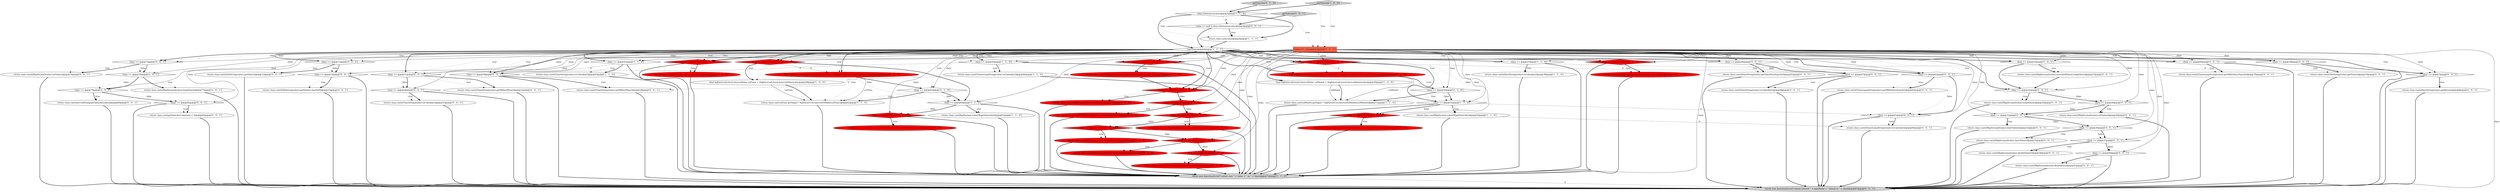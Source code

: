 digraph {
79 [style = filled, label = "return clazz.cast(((BigDecimal)value).floatValue())@@@41@@@['0', '0', '1']", fillcolor = white, shape = ellipse image = "AAA0AAABBB3BBB"];
29 [style = filled, label = "clazz == @@@18@@@['0', '1', '0']", fillcolor = red, shape = diamond image = "AAA1AAABBB2BBB"];
28 [style = filled, label = "clazz == @@@27@@@['0', '1', '0']", fillcolor = red, shape = diamond image = "AAA1AAABBB2BBB"];
0 [style = filled, label = "return clazz.cast(((TimestampString)value).toCalendar())@@@46@@@['1', '1', '0']", fillcolor = white, shape = ellipse image = "AAA0AAABBB1BBB"];
77 [style = filled, label = "clazz == @@@44@@@['0', '0', '1']", fillcolor = white, shape = diamond image = "AAA0AAABBB3BBB"];
1 [style = filled, label = "clazz.isInstance(value)@@@3@@@['1', '1', '0']", fillcolor = white, shape = diamond image = "AAA0AAABBB1BBB"];
47 [style = filled, label = "getValueAs['0', '1', '0']", fillcolor = lightgray, shape = diamond image = "AAA0AAABBB2BBB"];
81 [style = filled, label = "return clazz.cast(((BigDecimal)value).shortValue())@@@32@@@['0', '0', '1']", fillcolor = white, shape = ellipse image = "AAA0AAABBB3BBB"];
82 [style = filled, label = "clazz == @@@28@@@['0', '0', '1']", fillcolor = white, shape = diamond image = "AAA0AAABBB3BBB"];
68 [style = filled, label = "return clazz.cast(((BigDecimal)value).intValue())@@@29@@@['0', '0', '1']", fillcolor = white, shape = ellipse image = "AAA0AAABBB3BBB"];
63 [style = filled, label = "clazz == @@@62@@@['0', '0', '1']", fillcolor = white, shape = diamond image = "AAA0AAABBB3BBB"];
43 [style = filled, label = "final SqlIntervalLiteral.IntervalValue valMonth = (SqlIntervalLiteral.IntervalValue)value@@@49@@@['0', '1', '0']", fillcolor = red, shape = ellipse image = "AAA1AAABBB2BBB"];
16 [style = filled, label = "final SqlIntervalLiteral.IntervalValue valMonth = (SqlIntervalLiteral.IntervalValue)value@@@20@@@['1', '0', '0']", fillcolor = white, shape = ellipse image = "AAA0AAABBB1BBB"];
24 [style = filled, label = "return clazz.cast(valMonth.getIntervalQualifier().timeUnitRange)@@@57@@@['0', '1', '0']", fillcolor = red, shape = ellipse image = "AAA1AAABBB2BBB"];
50 [style = filled, label = "return clazz.cast(((TimeString)value).toCalendar())@@@55@@@['0', '0', '1']", fillcolor = white, shape = ellipse image = "AAA0AAABBB3BBB"];
2 [style = filled, label = "getValueAs['1', '0', '0']", fillcolor = lightgray, shape = diamond image = "AAA0AAABBB1BBB"];
56 [style = filled, label = "clazz == @@@18@@@['0', '0', '1']", fillcolor = white, shape = diamond image = "AAA0AAABBB3BBB"];
13 [style = filled, label = "typeName@@@6@@@['1', '1', '1']", fillcolor = white, shape = diamond image = "AAA0AAABBB1BBB"];
72 [style = filled, label = "return clazz.cast(((BigDecimal)value).intValue())@@@74@@@['0', '0', '1']", fillcolor = white, shape = ellipse image = "AAA0AAABBB3BBB"];
38 [style = filled, label = "return clazz.cast(((BigDecimal)value).shortValue())@@@25@@@['0', '1', '0']", fillcolor = red, shape = ellipse image = "AAA1AAABBB2BBB"];
90 [style = filled, label = "clazz == @@@79@@@['0', '0', '1']", fillcolor = white, shape = diamond image = "AAA0AAABBB3BBB"];
69 [style = filled, label = "clazz == @@@54@@@['0', '0', '1']", fillcolor = white, shape = diamond image = "AAA0AAABBB3BBB"];
91 [style = filled, label = "clazz == @@@14@@@['0', '0', '1']", fillcolor = white, shape = diamond image = "AAA0AAABBB3BBB"];
37 [style = filled, label = "clazz == @@@30@@@['0', '1', '0']", fillcolor = red, shape = diamond image = "AAA1AAABBB2BBB"];
12 [style = filled, label = "final SqlIntervalLiteral.IntervalValue valTime = (SqlIntervalLiteral.IntervalValue)value@@@28@@@['1', '0', '0']", fillcolor = white, shape = ellipse image = "AAA0AAABBB1BBB"];
49 [style = filled, label = "clazz == @@@58@@@['0', '0', '1']", fillcolor = white, shape = diamond image = "AAA0AAABBB3BBB"];
7 [style = filled, label = "return clazz.cast(valMonth.getSign() * SqlParserUtil.intervalToMonths(valMonth))@@@51@@@['1', '1', '0']", fillcolor = white, shape = ellipse image = "AAA0AAABBB1BBB"];
87 [style = filled, label = "clazz == @@@31@@@['0', '0', '1']", fillcolor = white, shape = diamond image = "AAA0AAABBB3BBB"];
32 [style = filled, label = "return clazz.cast(((BigDecimal)value).doubleValue())@@@31@@@['0', '1', '0']", fillcolor = red, shape = ellipse image = "AAA1AAABBB2BBB"];
17 [style = filled, label = "throw new AssertionError(\"cannot cast \" + value + \" as \" + clazz)@@@72@@@['1', '1', '0']", fillcolor = lightgray, shape = ellipse image = "AAA0AAABBB1BBB"];
20 [style = filled, label = "clazz == @@@41@@@['1', '1', '0']", fillcolor = white, shape = diamond image = "AAA0AAABBB1BBB"];
61 [style = filled, label = "clazz == @@@34@@@['0', '0', '1']", fillcolor = white, shape = diamond image = "AAA0AAABBB3BBB"];
75 [style = filled, label = "return clazz.cast(((DateString)value).toCalendar())@@@48@@@['0', '0', '1']", fillcolor = white, shape = ellipse image = "AAA0AAABBB3BBB"];
33 [style = filled, label = "clazz == @@@7@@@['0', '1', '0']", fillcolor = red, shape = diamond image = "AAA1AAABBB2BBB"];
52 [style = filled, label = "getValueAs['0', '0', '1']", fillcolor = lightgray, shape = diamond image = "AAA0AAABBB3BBB"];
57 [style = filled, label = "clazz == @@@51@@@['0', '0', '1']", fillcolor = white, shape = diamond image = "AAA0AAABBB3BBB"];
97 [style = filled, label = "return clazz.cast(((NlsString)value).getValue())@@@12@@@['0', '0', '1']", fillcolor = white, shape = ellipse image = "AAA0AAABBB3BBB"];
94 [style = filled, label = "clazz == @@@11@@@['0', '0', '1']", fillcolor = white, shape = diamond image = "AAA0AAABBB3BBB"];
86 [style = filled, label = "return clazz.cast(intervalString(getValueAs().abs()))@@@80@@@['0', '0', '1']", fillcolor = white, shape = ellipse image = "AAA0AAABBB3BBB"];
34 [style = filled, label = "return clazz.cast(((BigDecimal)value).byteValue())@@@28@@@['0', '1', '0']", fillcolor = red, shape = ellipse image = "AAA1AAABBB2BBB"];
93 [style = filled, label = "return clazz.cast(((BigDecimal)value).longValue())@@@26@@@['0', '0', '1']", fillcolor = white, shape = ellipse image = "AAA0AAABBB3BBB"];
8 [style = filled, label = "return clazz.cast(valTime.getSign() * SqlParserUtil.intervalToMillis(valTime))@@@62@@@['1', '1', '0']", fillcolor = white, shape = ellipse image = "AAA0AAABBB1BBB"];
23 [style = filled, label = "clazz == @@@21@@@['0', '1', '0']", fillcolor = red, shape = diamond image = "AAA1AAABBB2BBB"];
42 [style = filled, label = "return clazz.cast(((BigDecimal)value).unscaledValue().longValue())@@@16@@@['0', '1', '0']", fillcolor = red, shape = ellipse image = "AAA1AAABBB2BBB"];
65 [style = filled, label = "clazz == @@@25@@@['0', '0', '1']", fillcolor = white, shape = diamond image = "AAA0AAABBB3BBB"];
19 [style = filled, label = "clazz == @@@37@@@['1', '1', '0']", fillcolor = white, shape = diamond image = "AAA0AAABBB1BBB"];
84 [style = filled, label = "return clazz.cast(((NlsString)value).getValue().charAt(0))@@@15@@@['0', '0', '1']", fillcolor = white, shape = ellipse image = "AAA0AAABBB3BBB"];
40 [style = filled, label = "clazz == @@@67@@@['0', '1', '0']", fillcolor = red, shape = diamond image = "AAA1AAABBB2BBB"];
30 [style = filled, label = "return clazz.cast(((BigDecimal)value).longValue())@@@19@@@['0', '1', '0']", fillcolor = red, shape = ellipse image = "AAA1AAABBB2BBB"];
6 [style = filled, label = "clazz == @@@27@@@['1', '0', '0']", fillcolor = red, shape = diamond image = "AAA1AAABBB1BBB"];
51 [style = filled, label = "return clazz.cast(((BigDecimal)value).longValue())@@@77@@@['0', '0', '1']", fillcolor = white, shape = ellipse image = "AAA0AAABBB3BBB"];
78 [style = filled, label = "return clazz.cast(((DateString)value).getDaysSinceEpoch())@@@45@@@['0', '0', '1']", fillcolor = white, shape = ellipse image = "AAA0AAABBB3BBB"];
95 [style = filled, label = "clazz == @@@65@@@['0', '0', '1']", fillcolor = white, shape = diamond image = "AAA0AAABBB3BBB"];
58 [style = filled, label = "return clazz.cast(((TimeString)value).getMillisOfDay())@@@59@@@['0', '0', '1']", fillcolor = white, shape = ellipse image = "AAA0AAABBB3BBB"];
39 [style = filled, label = "return clazz.cast(((BitString)value).getAsByteArray())@@@12@@@['0', '1', '0']", fillcolor = red, shape = ellipse image = "AAA1AAABBB2BBB"];
15 [style = filled, label = "return clazz.cast(BigDecimal.valueOf(getValueAs()))@@@65@@@['1', '1', '0']", fillcolor = white, shape = ellipse image = "AAA0AAABBB1BBB"];
9 [style = filled, label = "return clazz.cast(((DateString)value).toCalendar())@@@38@@@['1', '1', '0']", fillcolor = white, shape = ellipse image = "AAA0AAABBB1BBB"];
22 [style = filled, label = "clazz == @@@56@@@['0', '1', '0']", fillcolor = red, shape = diamond image = "AAA1AAABBB2BBB"];
83 [style = filled, label = "return clazz.cast(((TimestampString)value).getMillisSinceEpoch())@@@70@@@['0', '0', '1']", fillcolor = white, shape = ellipse image = "AAA0AAABBB3BBB"];
67 [style = filled, label = "clazz == @@@76@@@['0', '0', '1']", fillcolor = white, shape = diamond image = "AAA0AAABBB3BBB"];
62 [style = filled, label = "clazz == @@@40@@@['0', '0', '1']", fillcolor = white, shape = diamond image = "AAA0AAABBB3BBB"];
4 [style = filled, label = "return clazz.cast(BigDecimal.valueOf(getValueAs()))@@@54@@@['1', '1', '0']", fillcolor = white, shape = ellipse image = "AAA0AAABBB1BBB"];
14 [style = filled, label = "clazz == @@@53@@@['1', '1', '0']", fillcolor = white, shape = diamond image = "AAA0AAABBB1BBB"];
59 [style = filled, label = "return clazz.cast(((TimeString)value).getMillisOfDay())@@@52@@@['0', '0', '1']", fillcolor = white, shape = ellipse image = "AAA0AAABBB3BBB"];
89 [style = filled, label = "throw new AssertionError(\"cannot convert \" + typeName + \" literal to \" + clazz)@@@87@@@['0', '0', '1']", fillcolor = lightgray, shape = ellipse image = "AAA0AAABBB3BBB"];
3 [style = filled, label = "clazz == @@@19@@@['1', '0', '0']", fillcolor = red, shape = diamond image = "AAA1AAABBB1BBB"];
76 [style = filled, label = "return clazz.cast(((TimestampString)value).getMillisSinceEpoch())@@@63@@@['0', '0', '1']", fillcolor = white, shape = ellipse image = "AAA0AAABBB3BBB"];
66 [style = filled, label = "return clazz.cast(((TimestampString)value).toCalendar())@@@66@@@['0', '0', '1']", fillcolor = white, shape = ellipse image = "AAA0AAABBB3BBB"];
41 [style = filled, label = "clazz == @@@15@@@['0', '1', '0']", fillcolor = red, shape = diamond image = "AAA1AAABBB2BBB"];
80 [style = filled, label = "clazz == @@@82@@@['0', '0', '1']", fillcolor = white, shape = diamond image = "AAA0AAABBB3BBB"];
31 [style = filled, label = "clazz == @@@50@@@['0', '1', '0']", fillcolor = white, shape = diamond image = "AAA0AAABBB2BBB"];
70 [style = filled, label = "return clazz.cast(((BigDecimal)value).byteValue())@@@35@@@['0', '0', '1']", fillcolor = white, shape = ellipse image = "AAA0AAABBB3BBB"];
36 [style = filled, label = "clazz == @@@33@@@['0', '1', '0']", fillcolor = red, shape = diamond image = "AAA1AAABBB2BBB"];
54 [style = filled, label = "return clazz.cast(((BigDecimal)value).doubleValue())@@@38@@@['0', '0', '1']", fillcolor = white, shape = ellipse image = "AAA0AAABBB3BBB"];
11 [style = filled, label = "return clazz.cast(((TimeString)value).toCalendar())@@@42@@@['1', '1', '0']", fillcolor = white, shape = ellipse image = "AAA0AAABBB1BBB"];
53 [style = filled, label = "return clazz.cast(((ByteString)value).getBytes())@@@8@@@['0', '0', '1']", fillcolor = white, shape = ellipse image = "AAA0AAABBB3BBB"];
45 [style = filled, label = "return clazz.cast(valTime.getIntervalQualifier().timeUnitRange)@@@68@@@['0', '1', '0']", fillcolor = red, shape = ellipse image = "AAA1AAABBB2BBB"];
21 [style = filled, label = "clazz == @@@45@@@['1', '1', '0']", fillcolor = white, shape = diamond image = "AAA0AAABBB1BBB"];
96 [style = filled, label = "return clazz.cast(((NlsString)value).getValue())@@@19@@@['0', '0', '1']", fillcolor = white, shape = ellipse image = "AAA0AAABBB3BBB"];
18 [style = filled, label = "Class<T> clazz@@@2@@@['1', '1', '1']", fillcolor = tomato, shape = box image = "AAA0AAABBB1BBB"];
55 [style = filled, label = "clazz == @@@7@@@['0', '0', '1']", fillcolor = white, shape = diamond image = "AAA0AAABBB3BBB"];
25 [style = filled, label = "clazz == @@@11@@@['0', '1', '0']", fillcolor = red, shape = diamond image = "AAA1AAABBB2BBB"];
73 [style = filled, label = "value == null || clazz.isInstance(value)@@@3@@@['0', '0', '1']", fillcolor = white, shape = diamond image = "AAA0AAABBB3BBB"];
85 [style = filled, label = "clazz == @@@37@@@['0', '0', '1']", fillcolor = white, shape = diamond image = "AAA0AAABBB3BBB"];
92 [style = filled, label = "clazz == @@@69@@@['0', '0', '1']", fillcolor = white, shape = diamond image = "AAA0AAABBB3BBB"];
35 [style = filled, label = "return clazz.cast(((BigDecimal)value).floatValue())@@@34@@@['0', '1', '0']", fillcolor = red, shape = ellipse image = "AAA1AAABBB2BBB"];
46 [style = filled, label = "final SqlIntervalLiteral.IntervalValue valTime = (SqlIntervalLiteral.IntervalValue)value@@@60@@@['0', '1', '0']", fillcolor = red, shape = ellipse image = "AAA1AAABBB2BBB"];
71 [style = filled, label = "return clazz.cast(getValueAs().signum() < 0)@@@83@@@['0', '0', '1']", fillcolor = white, shape = ellipse image = "AAA0AAABBB3BBB"];
10 [style = filled, label = "return clazz.cast(value)@@@4@@@['1', '1', '1']", fillcolor = white, shape = ellipse image = "AAA0AAABBB1BBB"];
48 [style = filled, label = "return clazz.cast(((NlsString)value).getValue())@@@8@@@['0', '1', '0']", fillcolor = red, shape = ellipse image = "AAA1AAABBB2BBB"];
26 [style = filled, label = "clazz == @@@61@@@['0', '1', '0']", fillcolor = white, shape = diamond image = "AAA0AAABBB2BBB"];
27 [style = filled, label = "return clazz.cast(((BigDecimal)value).intValue())@@@22@@@['0', '1', '0']", fillcolor = red, shape = ellipse image = "AAA1AAABBB2BBB"];
60 [style = filled, label = "clazz == @@@73@@@['0', '0', '1']", fillcolor = white, shape = diamond image = "AAA0AAABBB3BBB"];
88 [style = filled, label = "clazz == @@@47@@@['0', '0', '1']", fillcolor = white, shape = diamond image = "AAA0AAABBB3BBB"];
44 [style = filled, label = "clazz == @@@24@@@['0', '1', '0']", fillcolor = red, shape = diamond image = "AAA1AAABBB2BBB"];
5 [style = filled, label = "clazz == @@@64@@@['1', '1', '0']", fillcolor = white, shape = diamond image = "AAA0AAABBB1BBB"];
64 [style = filled, label = "clazz == @@@22@@@['0', '0', '1']", fillcolor = white, shape = diamond image = "AAA0AAABBB3BBB"];
74 [style = filled, label = "return clazz.cast(((BigDecimal)value).unscaledValue().longValue())@@@23@@@['0', '0', '1']", fillcolor = white, shape = ellipse image = "AAA0AAABBB3BBB"];
82->87 [style = dotted, label="false"];
18->65 [style = solid, label="clazz"];
18->31 [style = solid, label="clazz"];
13->49 [style = dotted, label="true"];
74->65 [style = bold, label=""];
18->23 [style = solid, label="clazz"];
80->71 [style = dotted, label="true"];
20->11 [style = dotted, label="true"];
26->5 [style = dotted, label="false"];
29->30 [style = bold, label=""];
13->55 [style = bold, label=""];
96->89 [style = bold, label=""];
77->88 [style = bold, label=""];
66->89 [style = bold, label=""];
90->86 [style = dotted, label="true"];
13->92 [style = bold, label=""];
90->86 [style = bold, label=""];
13->41 [style = dotted, label="true"];
33->48 [style = dotted, label="true"];
13->20 [style = dotted, label="true"];
13->60 [style = dotted, label="true"];
18->26 [style = solid, label="clazz"];
91->84 [style = dotted, label="true"];
16->7 [style = bold, label=""];
69->89 [style = bold, label=""];
3->14 [style = dotted, label="false"];
5->15 [style = bold, label=""];
64->74 [style = dotted, label="true"];
14->17 [style = bold, label=""];
13->49 [style = bold, label=""];
18->88 [style = solid, label="clazz"];
61->85 [style = dotted, label="false"];
3->16 [style = bold, label=""];
85->54 [style = bold, label=""];
57->59 [style = bold, label=""];
2->18 [style = dotted, label="true"];
61->70 [style = dotted, label="true"];
42->29 [style = bold, label=""];
1->13 [style = bold, label=""];
50->89 [style = bold, label=""];
46->8 [style = solid, label="valTime"];
31->7 [style = dotted, label="true"];
84->89 [style = bold, label=""];
87->81 [style = dotted, label="true"];
69->50 [style = bold, label=""];
55->89 [style = bold, label=""];
75->89 [style = bold, label=""];
18->67 [style = solid, label="clazz"];
65->93 [style = dotted, label="true"];
15->17 [style = bold, label=""];
95->89 [style = bold, label=""];
43->7 [style = solid, label="valMonth"];
18->41 [style = solid, label="clazz"];
18->3 [style = solid, label="clazz"];
18->87 [style = solid, label="clazz"];
94->91 [style = dotted, label="false"];
82->68 [style = bold, label=""];
19->9 [style = bold, label=""];
13->21 [style = dotted, label="true"];
92->83 [style = dotted, label="true"];
1->73 [style = dashed, label="0"];
67->51 [style = dotted, label="true"];
18->56 [style = solid, label="clazz"];
18->20 [style = solid, label="clazz"];
34->17 [style = bold, label=""];
73->10 [style = bold, label=""];
33->48 [style = bold, label=""];
24->17 [style = bold, label=""];
85->62 [style = dotted, label="false"];
27->17 [style = bold, label=""];
56->89 [style = bold, label=""];
37->32 [style = bold, label=""];
79->89 [style = bold, label=""];
58->89 [style = bold, label=""];
13->46 [style = bold, label=""];
57->69 [style = dotted, label="false"];
41->42 [style = dotted, label="true"];
18->64 [style = solid, label="clazz"];
36->17 [style = bold, label=""];
45->17 [style = bold, label=""];
18->89 [style = solid, label="clazz"];
81->89 [style = bold, label=""];
41->42 [style = bold, label=""];
77->78 [style = dotted, label="true"];
18->94 [style = solid, label="clazz"];
18->77 [style = solid, label="clazz"];
63->76 [style = dotted, label="true"];
23->44 [style = bold, label=""];
13->63 [style = bold, label=""];
31->14 [style = bold, label=""];
13->6 [style = dotted, label="true"];
13->25 [style = bold, label=""];
87->61 [style = bold, label=""];
78->89 [style = bold, label=""];
18->60 [style = solid, label="clazz"];
3->7 [style = dotted, label="true"];
28->37 [style = bold, label=""];
37->36 [style = bold, label=""];
21->0 [style = bold, label=""];
13->3 [style = dotted, label="true"];
62->79 [style = dotted, label="true"];
67->90 [style = dotted, label="false"];
13->25 [style = dotted, label="true"];
59->89 [style = bold, label=""];
49->58 [style = bold, label=""];
0->17 [style = bold, label=""];
17->89 [style = dashed, label="0"];
56->96 [style = bold, label=""];
21->0 [style = dotted, label="true"];
94->97 [style = bold, label=""];
62->89 [style = bold, label=""];
97->89 [style = bold, label=""];
62->79 [style = bold, label=""];
13->77 [style = dotted, label="true"];
13->92 [style = dotted, label="true"];
14->22 [style = bold, label=""];
64->74 [style = bold, label=""];
13->19 [style = dotted, label="true"];
52->73 [style = bold, label=""];
18->82 [style = solid, label="clazz"];
9->17 [style = bold, label=""];
16->7 [style = solid, label="valMonth"];
44->28 [style = dotted, label="false"];
22->24 [style = dotted, label="true"];
29->23 [style = bold, label=""];
48->17 [style = bold, label=""];
5->17 [style = bold, label=""];
77->78 [style = bold, label=""];
71->89 [style = bold, label=""];
73->13 [style = bold, label=""];
44->38 [style = bold, label=""];
28->37 [style = dotted, label="false"];
94->91 [style = bold, label=""];
13->57 [style = bold, label=""];
13->60 [style = bold, label=""];
8->17 [style = bold, label=""];
86->89 [style = bold, label=""];
13->55 [style = dotted, label="true"];
4->66 [style = dashed, label="0"];
13->46 [style = dotted, label="true"];
76->89 [style = bold, label=""];
0->58 [style = dashed, label="0"];
56->96 [style = dotted, label="true"];
20->57 [style = dashed, label="0"];
13->29 [style = dotted, label="true"];
13->43 [style = bold, label=""];
44->38 [style = dotted, label="true"];
60->72 [style = dotted, label="true"];
19->9 [style = dotted, label="true"];
55->53 [style = dotted, label="true"];
23->27 [style = dotted, label="true"];
35->17 [style = bold, label=""];
40->17 [style = bold, label=""];
51->89 [style = bold, label=""];
22->17 [style = bold, label=""];
11->17 [style = bold, label=""];
88->75 [style = bold, label=""];
67->51 [style = bold, label=""];
19->55 [style = dashed, label="0"];
6->12 [style = dotted, label="true"];
61->70 [style = bold, label=""];
36->35 [style = bold, label=""];
14->4 [style = dotted, label="true"];
38->17 [style = bold, label=""];
28->34 [style = dotted, label="true"];
18->14 [style = solid, label="clazz"];
32->17 [style = bold, label=""];
18->80 [style = solid, label="clazz"];
57->69 [style = bold, label=""];
18->91 [style = solid, label="clazz"];
14->4 [style = bold, label=""];
47->1 [style = bold, label=""];
63->95 [style = bold, label=""];
18->62 [style = solid, label="clazz"];
18->63 [style = solid, label="clazz"];
69->50 [style = dotted, label="true"];
83->89 [style = bold, label=""];
18->17 [style = solid, label="clazz"];
37->36 [style = dotted, label="false"];
26->8 [style = dotted, label="true"];
13->64 [style = bold, label=""];
1->10 [style = dotted, label="true"];
73->10 [style = dotted, label="true"];
7->17 [style = bold, label=""];
95->66 [style = dotted, label="true"];
4->17 [style = bold, label=""];
25->39 [style = bold, label=""];
30->17 [style = bold, label=""];
91->89 [style = bold, label=""];
13->26 [style = dotted, label="true"];
2->1 [style = bold, label=""];
14->22 [style = dotted, label="false"];
92->89 [style = bold, label=""];
18->21 [style = solid, label="clazz"];
87->81 [style = bold, label=""];
18->33 [style = solid, label="clazz"];
26->8 [style = bold, label=""];
18->90 [style = solid, label="clazz"];
19->17 [style = bold, label=""];
18->40 [style = solid, label="clazz"];
25->39 [style = dotted, label="true"];
72->89 [style = bold, label=""];
85->62 [style = bold, label=""];
82->68 [style = dotted, label="true"];
5->15 [style = dotted, label="true"];
63->95 [style = dotted, label="false"];
25->17 [style = bold, label=""];
18->44 [style = solid, label="clazz"];
31->7 [style = bold, label=""];
80->89 [style = bold, label=""];
5->40 [style = dotted, label="false"];
18->49 [style = solid, label="clazz"];
13->94 [style = dotted, label="true"];
92->83 [style = bold, label=""];
13->41 [style = bold, label=""];
6->5 [style = bold, label=""];
13->19 [style = bold, label=""];
13->33 [style = dotted, label="true"];
37->32 [style = dotted, label="true"];
10->13 [style = bold, label=""];
60->72 [style = bold, label=""];
39->17 [style = bold, label=""];
6->8 [style = dotted, label="true"];
12->8 [style = bold, label=""];
18->55 [style = solid, label="clazz"];
64->65 [style = bold, label=""];
47->18 [style = dotted, label="true"];
18->25 [style = solid, label="clazz"];
49->89 [style = bold, label=""];
65->82 [style = dotted, label="false"];
18->6 [style = solid, label="clazz"];
88->75 [style = dotted, label="true"];
13->6 [style = bold, label=""];
5->40 [style = bold, label=""];
91->84 [style = bold, label=""];
18->57 [style = solid, label="clazz"];
54->89 [style = bold, label=""];
18->95 [style = solid, label="clazz"];
93->89 [style = bold, label=""];
90->80 [style = dotted, label="false"];
33->17 [style = bold, label=""];
60->67 [style = dotted, label="false"];
20->11 [style = bold, label=""];
6->12 [style = bold, label=""];
43->31 [style = bold, label=""];
13->65 [style = bold, label=""];
23->44 [style = dotted, label="false"];
6->5 [style = dotted, label="false"];
61->85 [style = bold, label=""];
29->23 [style = dotted, label="false"];
31->14 [style = dotted, label="false"];
13->64 [style = dotted, label="true"];
20->17 [style = bold, label=""];
82->87 [style = bold, label=""];
23->27 [style = bold, label=""];
28->34 [style = bold, label=""];
13->63 [style = dotted, label="true"];
70->89 [style = bold, label=""];
18->92 [style = solid, label="clazz"];
26->5 [style = bold, label=""];
18->29 [style = solid, label="clazz"];
85->54 [style = dotted, label="true"];
41->29 [style = bold, label=""];
80->71 [style = bold, label=""];
3->14 [style = bold, label=""];
88->89 [style = bold, label=""];
18->5 [style = solid, label="clazz"];
49->58 [style = dotted, label="true"];
14->95 [style = dashed, label="0"];
57->59 [style = dotted, label="true"];
13->94 [style = bold, label=""];
13->43 [style = dotted, label="true"];
3->63 [style = dashed, label="0"];
87->61 [style = dotted, label="false"];
12->8 [style = solid, label="valTime"];
18->69 [style = solid, label="clazz"];
6->46 [style = dashed, label="0"];
77->88 [style = dotted, label="false"];
18->85 [style = solid, label="clazz"];
13->29 [style = bold, label=""];
13->31 [style = dotted, label="true"];
13->57 [style = dotted, label="true"];
13->56 [style = bold, label=""];
46->26 [style = bold, label=""];
60->67 [style = bold, label=""];
90->80 [style = bold, label=""];
13->3 [style = bold, label=""];
18->61 [style = solid, label="clazz"];
53->89 [style = bold, label=""];
67->90 [style = bold, label=""];
68->89 [style = bold, label=""];
18->28 [style = solid, label="clazz"];
44->28 [style = bold, label=""];
65->93 [style = bold, label=""];
13->65 [style = dotted, label="true"];
55->53 [style = bold, label=""];
63->76 [style = bold, label=""];
3->43 [style = dashed, label="0"];
29->30 [style = dotted, label="true"];
13->56 [style = dotted, label="true"];
18->37 [style = solid, label="clazz"];
52->18 [style = dotted, label="true"];
40->45 [style = bold, label=""];
21->49 [style = dashed, label="0"];
36->35 [style = dotted, label="true"];
40->45 [style = dotted, label="true"];
18->19 [style = solid, label="clazz"];
22->24 [style = bold, label=""];
13->33 [style = bold, label=""];
13->21 [style = bold, label=""];
1->10 [style = bold, label=""];
13->77 [style = bold, label=""];
18->36 [style = solid, label="clazz"];
21->17 [style = bold, label=""];
18->22 [style = solid, label="clazz"];
65->82 [style = bold, label=""];
3->16 [style = dotted, label="true"];
95->66 [style = bold, label=""];
94->97 [style = dotted, label="true"];
13->20 [style = bold, label=""];
}
